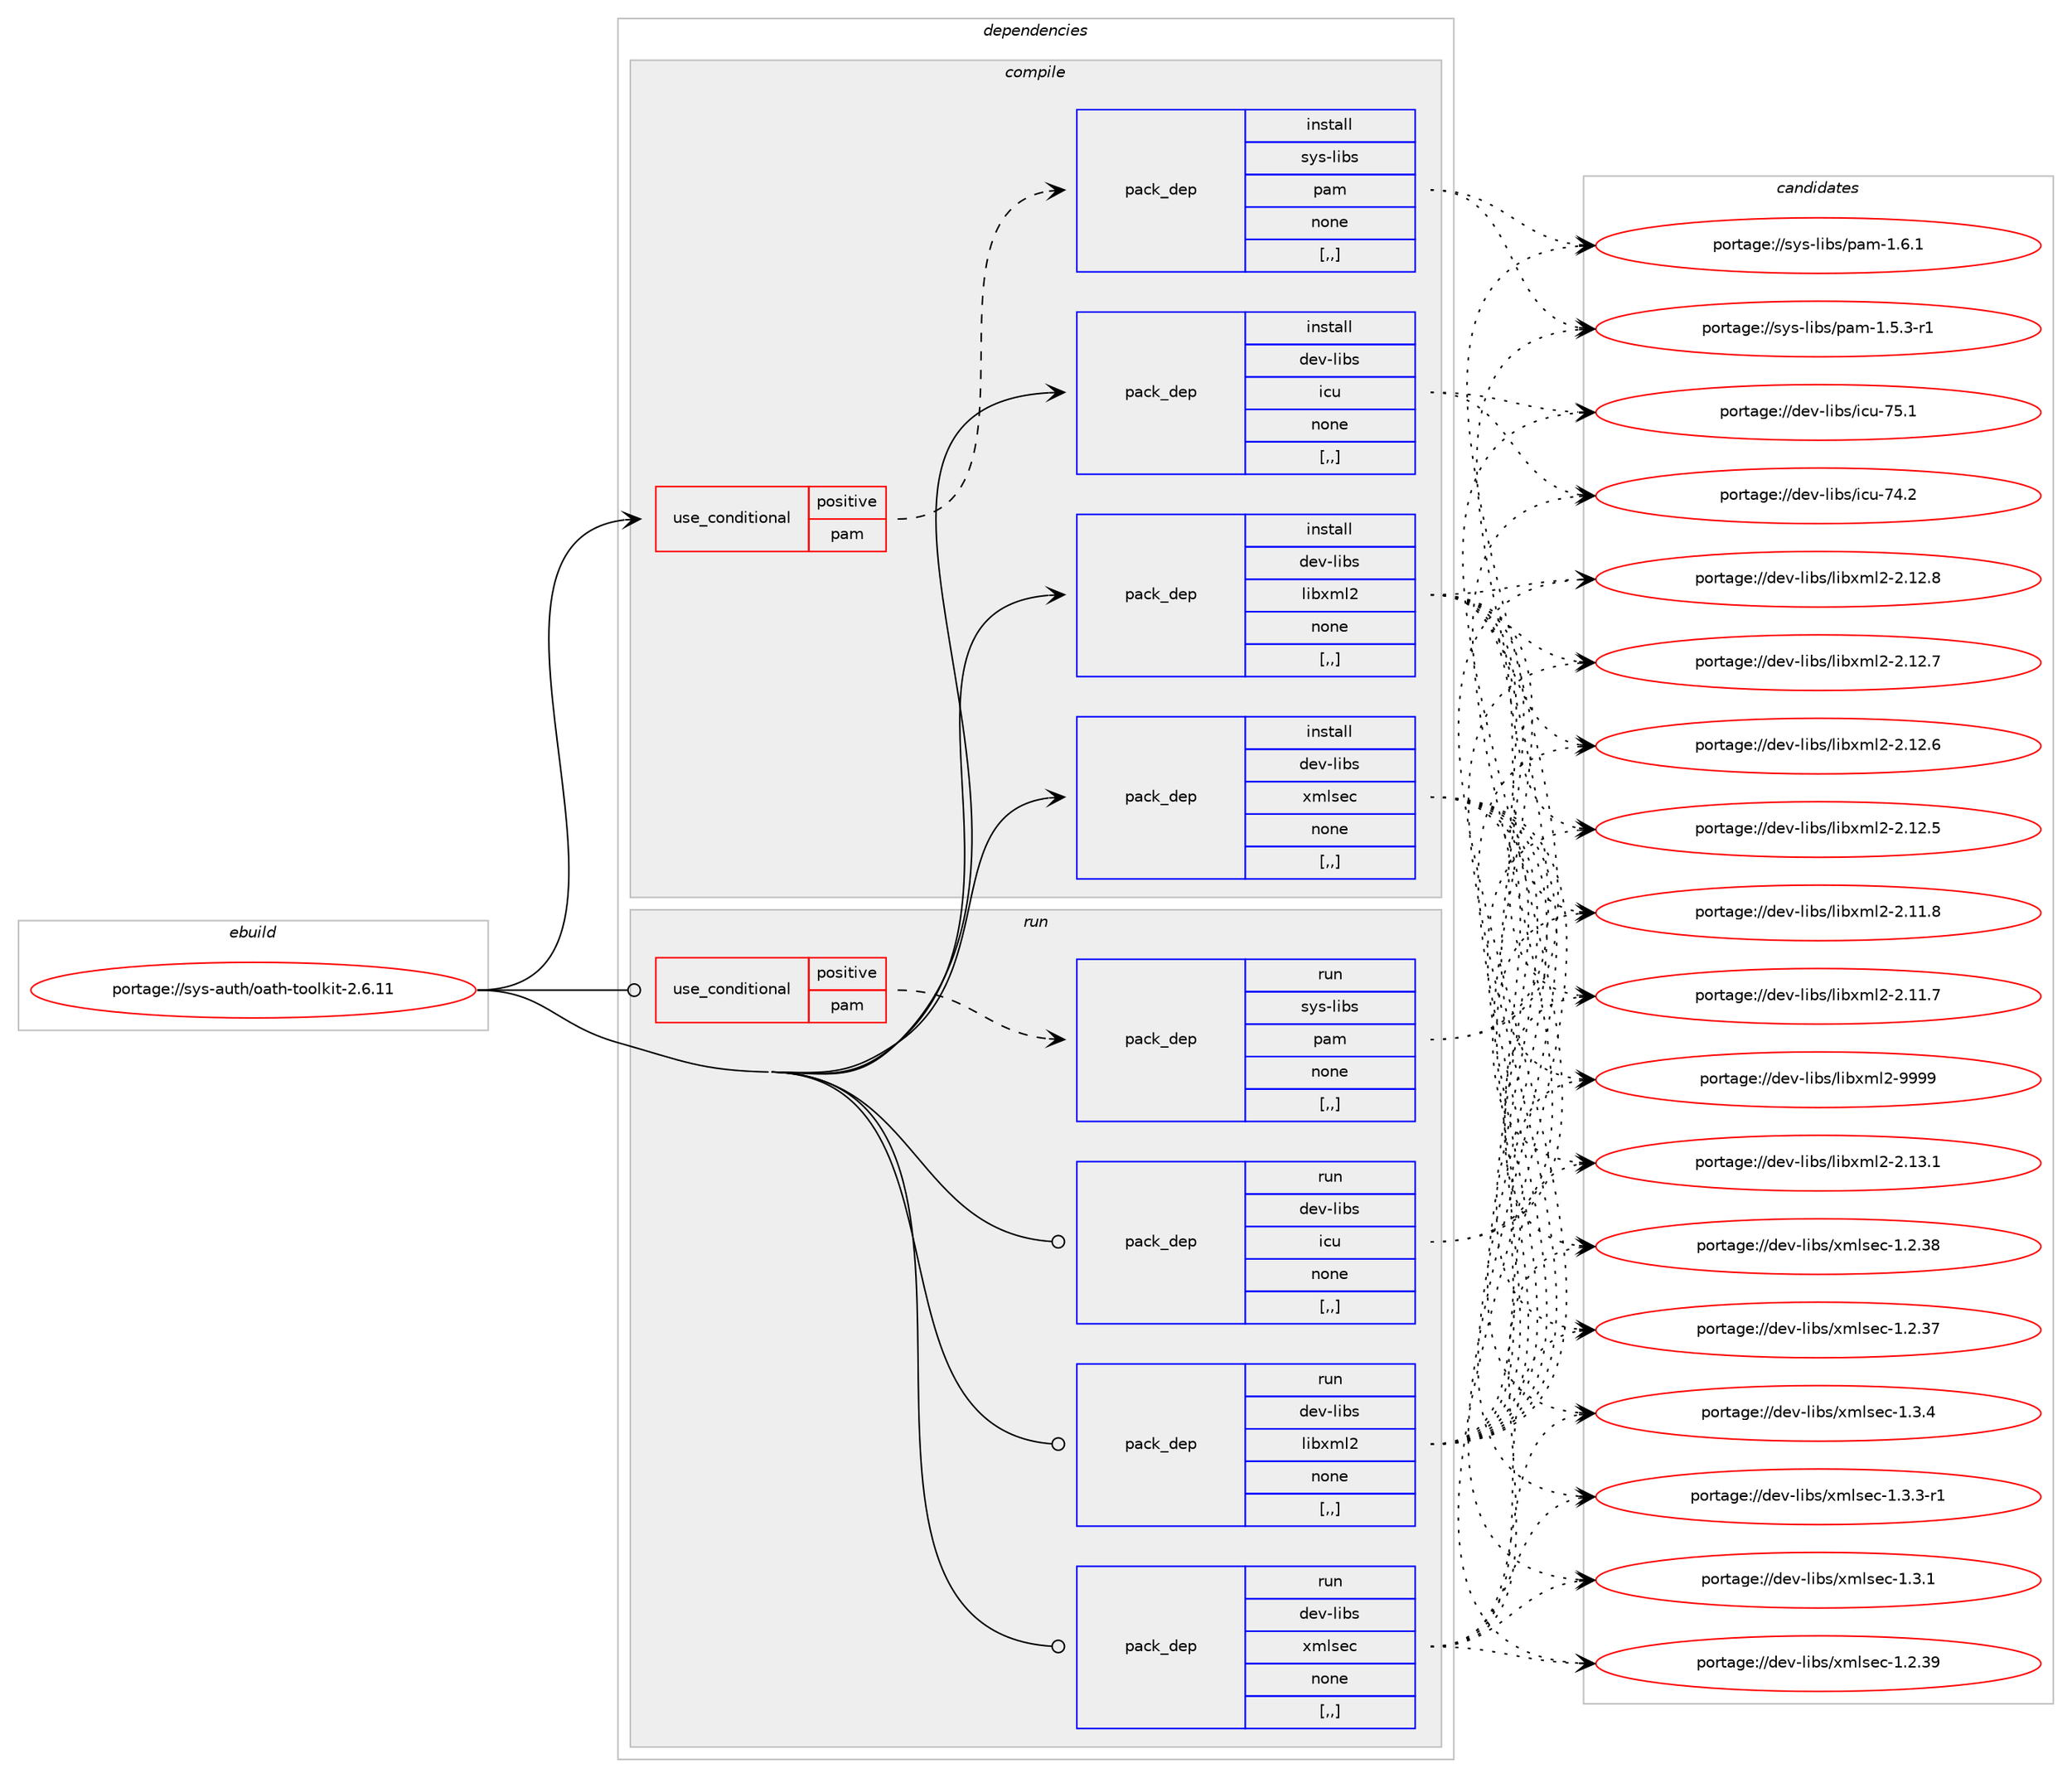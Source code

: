 digraph prolog {

# *************
# Graph options
# *************

newrank=true;
concentrate=true;
compound=true;
graph [rankdir=LR,fontname=Helvetica,fontsize=10,ranksep=1.5];#, ranksep=2.5, nodesep=0.2];
edge  [arrowhead=vee];
node  [fontname=Helvetica,fontsize=10];

# **********
# The ebuild
# **********

subgraph cluster_leftcol {
color=gray;
label=<<i>ebuild</i>>;
id [label="portage://sys-auth/oath-toolkit-2.6.11", color=red, width=4, href="../sys-auth/oath-toolkit-2.6.11.svg"];
}

# ****************
# The dependencies
# ****************

subgraph cluster_midcol {
color=gray;
label=<<i>dependencies</i>>;
subgraph cluster_compile {
fillcolor="#eeeeee";
style=filled;
label=<<i>compile</i>>;
subgraph cond113199 {
dependency426806 [label=<<TABLE BORDER="0" CELLBORDER="1" CELLSPACING="0" CELLPADDING="4"><TR><TD ROWSPAN="3" CELLPADDING="10">use_conditional</TD></TR><TR><TD>positive</TD></TR><TR><TD>pam</TD></TR></TABLE>>, shape=none, color=red];
subgraph pack310671 {
dependency426807 [label=<<TABLE BORDER="0" CELLBORDER="1" CELLSPACING="0" CELLPADDING="4" WIDTH="220"><TR><TD ROWSPAN="6" CELLPADDING="30">pack_dep</TD></TR><TR><TD WIDTH="110">install</TD></TR><TR><TD>sys-libs</TD></TR><TR><TD>pam</TD></TR><TR><TD>none</TD></TR><TR><TD>[,,]</TD></TR></TABLE>>, shape=none, color=blue];
}
dependency426806:e -> dependency426807:w [weight=20,style="dashed",arrowhead="vee"];
}
id:e -> dependency426806:w [weight=20,style="solid",arrowhead="vee"];
subgraph pack310672 {
dependency426808 [label=<<TABLE BORDER="0" CELLBORDER="1" CELLSPACING="0" CELLPADDING="4" WIDTH="220"><TR><TD ROWSPAN="6" CELLPADDING="30">pack_dep</TD></TR><TR><TD WIDTH="110">install</TD></TR><TR><TD>dev-libs</TD></TR><TR><TD>icu</TD></TR><TR><TD>none</TD></TR><TR><TD>[,,]</TD></TR></TABLE>>, shape=none, color=blue];
}
id:e -> dependency426808:w [weight=20,style="solid",arrowhead="vee"];
subgraph pack310673 {
dependency426809 [label=<<TABLE BORDER="0" CELLBORDER="1" CELLSPACING="0" CELLPADDING="4" WIDTH="220"><TR><TD ROWSPAN="6" CELLPADDING="30">pack_dep</TD></TR><TR><TD WIDTH="110">install</TD></TR><TR><TD>dev-libs</TD></TR><TR><TD>libxml2</TD></TR><TR><TD>none</TD></TR><TR><TD>[,,]</TD></TR></TABLE>>, shape=none, color=blue];
}
id:e -> dependency426809:w [weight=20,style="solid",arrowhead="vee"];
subgraph pack310674 {
dependency426810 [label=<<TABLE BORDER="0" CELLBORDER="1" CELLSPACING="0" CELLPADDING="4" WIDTH="220"><TR><TD ROWSPAN="6" CELLPADDING="30">pack_dep</TD></TR><TR><TD WIDTH="110">install</TD></TR><TR><TD>dev-libs</TD></TR><TR><TD>xmlsec</TD></TR><TR><TD>none</TD></TR><TR><TD>[,,]</TD></TR></TABLE>>, shape=none, color=blue];
}
id:e -> dependency426810:w [weight=20,style="solid",arrowhead="vee"];
}
subgraph cluster_compileandrun {
fillcolor="#eeeeee";
style=filled;
label=<<i>compile and run</i>>;
}
subgraph cluster_run {
fillcolor="#eeeeee";
style=filled;
label=<<i>run</i>>;
subgraph cond113200 {
dependency426811 [label=<<TABLE BORDER="0" CELLBORDER="1" CELLSPACING="0" CELLPADDING="4"><TR><TD ROWSPAN="3" CELLPADDING="10">use_conditional</TD></TR><TR><TD>positive</TD></TR><TR><TD>pam</TD></TR></TABLE>>, shape=none, color=red];
subgraph pack310675 {
dependency426812 [label=<<TABLE BORDER="0" CELLBORDER="1" CELLSPACING="0" CELLPADDING="4" WIDTH="220"><TR><TD ROWSPAN="6" CELLPADDING="30">pack_dep</TD></TR><TR><TD WIDTH="110">run</TD></TR><TR><TD>sys-libs</TD></TR><TR><TD>pam</TD></TR><TR><TD>none</TD></TR><TR><TD>[,,]</TD></TR></TABLE>>, shape=none, color=blue];
}
dependency426811:e -> dependency426812:w [weight=20,style="dashed",arrowhead="vee"];
}
id:e -> dependency426811:w [weight=20,style="solid",arrowhead="odot"];
subgraph pack310676 {
dependency426813 [label=<<TABLE BORDER="0" CELLBORDER="1" CELLSPACING="0" CELLPADDING="4" WIDTH="220"><TR><TD ROWSPAN="6" CELLPADDING="30">pack_dep</TD></TR><TR><TD WIDTH="110">run</TD></TR><TR><TD>dev-libs</TD></TR><TR><TD>icu</TD></TR><TR><TD>none</TD></TR><TR><TD>[,,]</TD></TR></TABLE>>, shape=none, color=blue];
}
id:e -> dependency426813:w [weight=20,style="solid",arrowhead="odot"];
subgraph pack310677 {
dependency426814 [label=<<TABLE BORDER="0" CELLBORDER="1" CELLSPACING="0" CELLPADDING="4" WIDTH="220"><TR><TD ROWSPAN="6" CELLPADDING="30">pack_dep</TD></TR><TR><TD WIDTH="110">run</TD></TR><TR><TD>dev-libs</TD></TR><TR><TD>libxml2</TD></TR><TR><TD>none</TD></TR><TR><TD>[,,]</TD></TR></TABLE>>, shape=none, color=blue];
}
id:e -> dependency426814:w [weight=20,style="solid",arrowhead="odot"];
subgraph pack310678 {
dependency426815 [label=<<TABLE BORDER="0" CELLBORDER="1" CELLSPACING="0" CELLPADDING="4" WIDTH="220"><TR><TD ROWSPAN="6" CELLPADDING="30">pack_dep</TD></TR><TR><TD WIDTH="110">run</TD></TR><TR><TD>dev-libs</TD></TR><TR><TD>xmlsec</TD></TR><TR><TD>none</TD></TR><TR><TD>[,,]</TD></TR></TABLE>>, shape=none, color=blue];
}
id:e -> dependency426815:w [weight=20,style="solid",arrowhead="odot"];
}
}

# **************
# The candidates
# **************

subgraph cluster_choices {
rank=same;
color=gray;
label=<<i>candidates</i>>;

subgraph choice310671 {
color=black;
nodesep=1;
choice11512111545108105981154711297109454946544649 [label="portage://sys-libs/pam-1.6.1", color=red, width=4,href="../sys-libs/pam-1.6.1.svg"];
choice115121115451081059811547112971094549465346514511449 [label="portage://sys-libs/pam-1.5.3-r1", color=red, width=4,href="../sys-libs/pam-1.5.3-r1.svg"];
dependency426807:e -> choice11512111545108105981154711297109454946544649:w [style=dotted,weight="100"];
dependency426807:e -> choice115121115451081059811547112971094549465346514511449:w [style=dotted,weight="100"];
}
subgraph choice310672 {
color=black;
nodesep=1;
choice100101118451081059811547105991174555534649 [label="portage://dev-libs/icu-75.1", color=red, width=4,href="../dev-libs/icu-75.1.svg"];
choice100101118451081059811547105991174555524650 [label="portage://dev-libs/icu-74.2", color=red, width=4,href="../dev-libs/icu-74.2.svg"];
dependency426808:e -> choice100101118451081059811547105991174555534649:w [style=dotted,weight="100"];
dependency426808:e -> choice100101118451081059811547105991174555524650:w [style=dotted,weight="100"];
}
subgraph choice310673 {
color=black;
nodesep=1;
choice10010111845108105981154710810598120109108504557575757 [label="portage://dev-libs/libxml2-9999", color=red, width=4,href="../dev-libs/libxml2-9999.svg"];
choice100101118451081059811547108105981201091085045504649514649 [label="portage://dev-libs/libxml2-2.13.1", color=red, width=4,href="../dev-libs/libxml2-2.13.1.svg"];
choice100101118451081059811547108105981201091085045504649504656 [label="portage://dev-libs/libxml2-2.12.8", color=red, width=4,href="../dev-libs/libxml2-2.12.8.svg"];
choice100101118451081059811547108105981201091085045504649504655 [label="portage://dev-libs/libxml2-2.12.7", color=red, width=4,href="../dev-libs/libxml2-2.12.7.svg"];
choice100101118451081059811547108105981201091085045504649504654 [label="portage://dev-libs/libxml2-2.12.6", color=red, width=4,href="../dev-libs/libxml2-2.12.6.svg"];
choice100101118451081059811547108105981201091085045504649504653 [label="portage://dev-libs/libxml2-2.12.5", color=red, width=4,href="../dev-libs/libxml2-2.12.5.svg"];
choice100101118451081059811547108105981201091085045504649494656 [label="portage://dev-libs/libxml2-2.11.8", color=red, width=4,href="../dev-libs/libxml2-2.11.8.svg"];
choice100101118451081059811547108105981201091085045504649494655 [label="portage://dev-libs/libxml2-2.11.7", color=red, width=4,href="../dev-libs/libxml2-2.11.7.svg"];
dependency426809:e -> choice10010111845108105981154710810598120109108504557575757:w [style=dotted,weight="100"];
dependency426809:e -> choice100101118451081059811547108105981201091085045504649514649:w [style=dotted,weight="100"];
dependency426809:e -> choice100101118451081059811547108105981201091085045504649504656:w [style=dotted,weight="100"];
dependency426809:e -> choice100101118451081059811547108105981201091085045504649504655:w [style=dotted,weight="100"];
dependency426809:e -> choice100101118451081059811547108105981201091085045504649504654:w [style=dotted,weight="100"];
dependency426809:e -> choice100101118451081059811547108105981201091085045504649504653:w [style=dotted,weight="100"];
dependency426809:e -> choice100101118451081059811547108105981201091085045504649494656:w [style=dotted,weight="100"];
dependency426809:e -> choice100101118451081059811547108105981201091085045504649494655:w [style=dotted,weight="100"];
}
subgraph choice310674 {
color=black;
nodesep=1;
choice10010111845108105981154712010910811510199454946514652 [label="portage://dev-libs/xmlsec-1.3.4", color=red, width=4,href="../dev-libs/xmlsec-1.3.4.svg"];
choice100101118451081059811547120109108115101994549465146514511449 [label="portage://dev-libs/xmlsec-1.3.3-r1", color=red, width=4,href="../dev-libs/xmlsec-1.3.3-r1.svg"];
choice10010111845108105981154712010910811510199454946514649 [label="portage://dev-libs/xmlsec-1.3.1", color=red, width=4,href="../dev-libs/xmlsec-1.3.1.svg"];
choice1001011184510810598115471201091081151019945494650465157 [label="portage://dev-libs/xmlsec-1.2.39", color=red, width=4,href="../dev-libs/xmlsec-1.2.39.svg"];
choice1001011184510810598115471201091081151019945494650465156 [label="portage://dev-libs/xmlsec-1.2.38", color=red, width=4,href="../dev-libs/xmlsec-1.2.38.svg"];
choice1001011184510810598115471201091081151019945494650465155 [label="portage://dev-libs/xmlsec-1.2.37", color=red, width=4,href="../dev-libs/xmlsec-1.2.37.svg"];
dependency426810:e -> choice10010111845108105981154712010910811510199454946514652:w [style=dotted,weight="100"];
dependency426810:e -> choice100101118451081059811547120109108115101994549465146514511449:w [style=dotted,weight="100"];
dependency426810:e -> choice10010111845108105981154712010910811510199454946514649:w [style=dotted,weight="100"];
dependency426810:e -> choice1001011184510810598115471201091081151019945494650465157:w [style=dotted,weight="100"];
dependency426810:e -> choice1001011184510810598115471201091081151019945494650465156:w [style=dotted,weight="100"];
dependency426810:e -> choice1001011184510810598115471201091081151019945494650465155:w [style=dotted,weight="100"];
}
subgraph choice310675 {
color=black;
nodesep=1;
choice11512111545108105981154711297109454946544649 [label="portage://sys-libs/pam-1.6.1", color=red, width=4,href="../sys-libs/pam-1.6.1.svg"];
choice115121115451081059811547112971094549465346514511449 [label="portage://sys-libs/pam-1.5.3-r1", color=red, width=4,href="../sys-libs/pam-1.5.3-r1.svg"];
dependency426812:e -> choice11512111545108105981154711297109454946544649:w [style=dotted,weight="100"];
dependency426812:e -> choice115121115451081059811547112971094549465346514511449:w [style=dotted,weight="100"];
}
subgraph choice310676 {
color=black;
nodesep=1;
choice100101118451081059811547105991174555534649 [label="portage://dev-libs/icu-75.1", color=red, width=4,href="../dev-libs/icu-75.1.svg"];
choice100101118451081059811547105991174555524650 [label="portage://dev-libs/icu-74.2", color=red, width=4,href="../dev-libs/icu-74.2.svg"];
dependency426813:e -> choice100101118451081059811547105991174555534649:w [style=dotted,weight="100"];
dependency426813:e -> choice100101118451081059811547105991174555524650:w [style=dotted,weight="100"];
}
subgraph choice310677 {
color=black;
nodesep=1;
choice10010111845108105981154710810598120109108504557575757 [label="portage://dev-libs/libxml2-9999", color=red, width=4,href="../dev-libs/libxml2-9999.svg"];
choice100101118451081059811547108105981201091085045504649514649 [label="portage://dev-libs/libxml2-2.13.1", color=red, width=4,href="../dev-libs/libxml2-2.13.1.svg"];
choice100101118451081059811547108105981201091085045504649504656 [label="portage://dev-libs/libxml2-2.12.8", color=red, width=4,href="../dev-libs/libxml2-2.12.8.svg"];
choice100101118451081059811547108105981201091085045504649504655 [label="portage://dev-libs/libxml2-2.12.7", color=red, width=4,href="../dev-libs/libxml2-2.12.7.svg"];
choice100101118451081059811547108105981201091085045504649504654 [label="portage://dev-libs/libxml2-2.12.6", color=red, width=4,href="../dev-libs/libxml2-2.12.6.svg"];
choice100101118451081059811547108105981201091085045504649504653 [label="portage://dev-libs/libxml2-2.12.5", color=red, width=4,href="../dev-libs/libxml2-2.12.5.svg"];
choice100101118451081059811547108105981201091085045504649494656 [label="portage://dev-libs/libxml2-2.11.8", color=red, width=4,href="../dev-libs/libxml2-2.11.8.svg"];
choice100101118451081059811547108105981201091085045504649494655 [label="portage://dev-libs/libxml2-2.11.7", color=red, width=4,href="../dev-libs/libxml2-2.11.7.svg"];
dependency426814:e -> choice10010111845108105981154710810598120109108504557575757:w [style=dotted,weight="100"];
dependency426814:e -> choice100101118451081059811547108105981201091085045504649514649:w [style=dotted,weight="100"];
dependency426814:e -> choice100101118451081059811547108105981201091085045504649504656:w [style=dotted,weight="100"];
dependency426814:e -> choice100101118451081059811547108105981201091085045504649504655:w [style=dotted,weight="100"];
dependency426814:e -> choice100101118451081059811547108105981201091085045504649504654:w [style=dotted,weight="100"];
dependency426814:e -> choice100101118451081059811547108105981201091085045504649504653:w [style=dotted,weight="100"];
dependency426814:e -> choice100101118451081059811547108105981201091085045504649494656:w [style=dotted,weight="100"];
dependency426814:e -> choice100101118451081059811547108105981201091085045504649494655:w [style=dotted,weight="100"];
}
subgraph choice310678 {
color=black;
nodesep=1;
choice10010111845108105981154712010910811510199454946514652 [label="portage://dev-libs/xmlsec-1.3.4", color=red, width=4,href="../dev-libs/xmlsec-1.3.4.svg"];
choice100101118451081059811547120109108115101994549465146514511449 [label="portage://dev-libs/xmlsec-1.3.3-r1", color=red, width=4,href="../dev-libs/xmlsec-1.3.3-r1.svg"];
choice10010111845108105981154712010910811510199454946514649 [label="portage://dev-libs/xmlsec-1.3.1", color=red, width=4,href="../dev-libs/xmlsec-1.3.1.svg"];
choice1001011184510810598115471201091081151019945494650465157 [label="portage://dev-libs/xmlsec-1.2.39", color=red, width=4,href="../dev-libs/xmlsec-1.2.39.svg"];
choice1001011184510810598115471201091081151019945494650465156 [label="portage://dev-libs/xmlsec-1.2.38", color=red, width=4,href="../dev-libs/xmlsec-1.2.38.svg"];
choice1001011184510810598115471201091081151019945494650465155 [label="portage://dev-libs/xmlsec-1.2.37", color=red, width=4,href="../dev-libs/xmlsec-1.2.37.svg"];
dependency426815:e -> choice10010111845108105981154712010910811510199454946514652:w [style=dotted,weight="100"];
dependency426815:e -> choice100101118451081059811547120109108115101994549465146514511449:w [style=dotted,weight="100"];
dependency426815:e -> choice10010111845108105981154712010910811510199454946514649:w [style=dotted,weight="100"];
dependency426815:e -> choice1001011184510810598115471201091081151019945494650465157:w [style=dotted,weight="100"];
dependency426815:e -> choice1001011184510810598115471201091081151019945494650465156:w [style=dotted,weight="100"];
dependency426815:e -> choice1001011184510810598115471201091081151019945494650465155:w [style=dotted,weight="100"];
}
}

}
